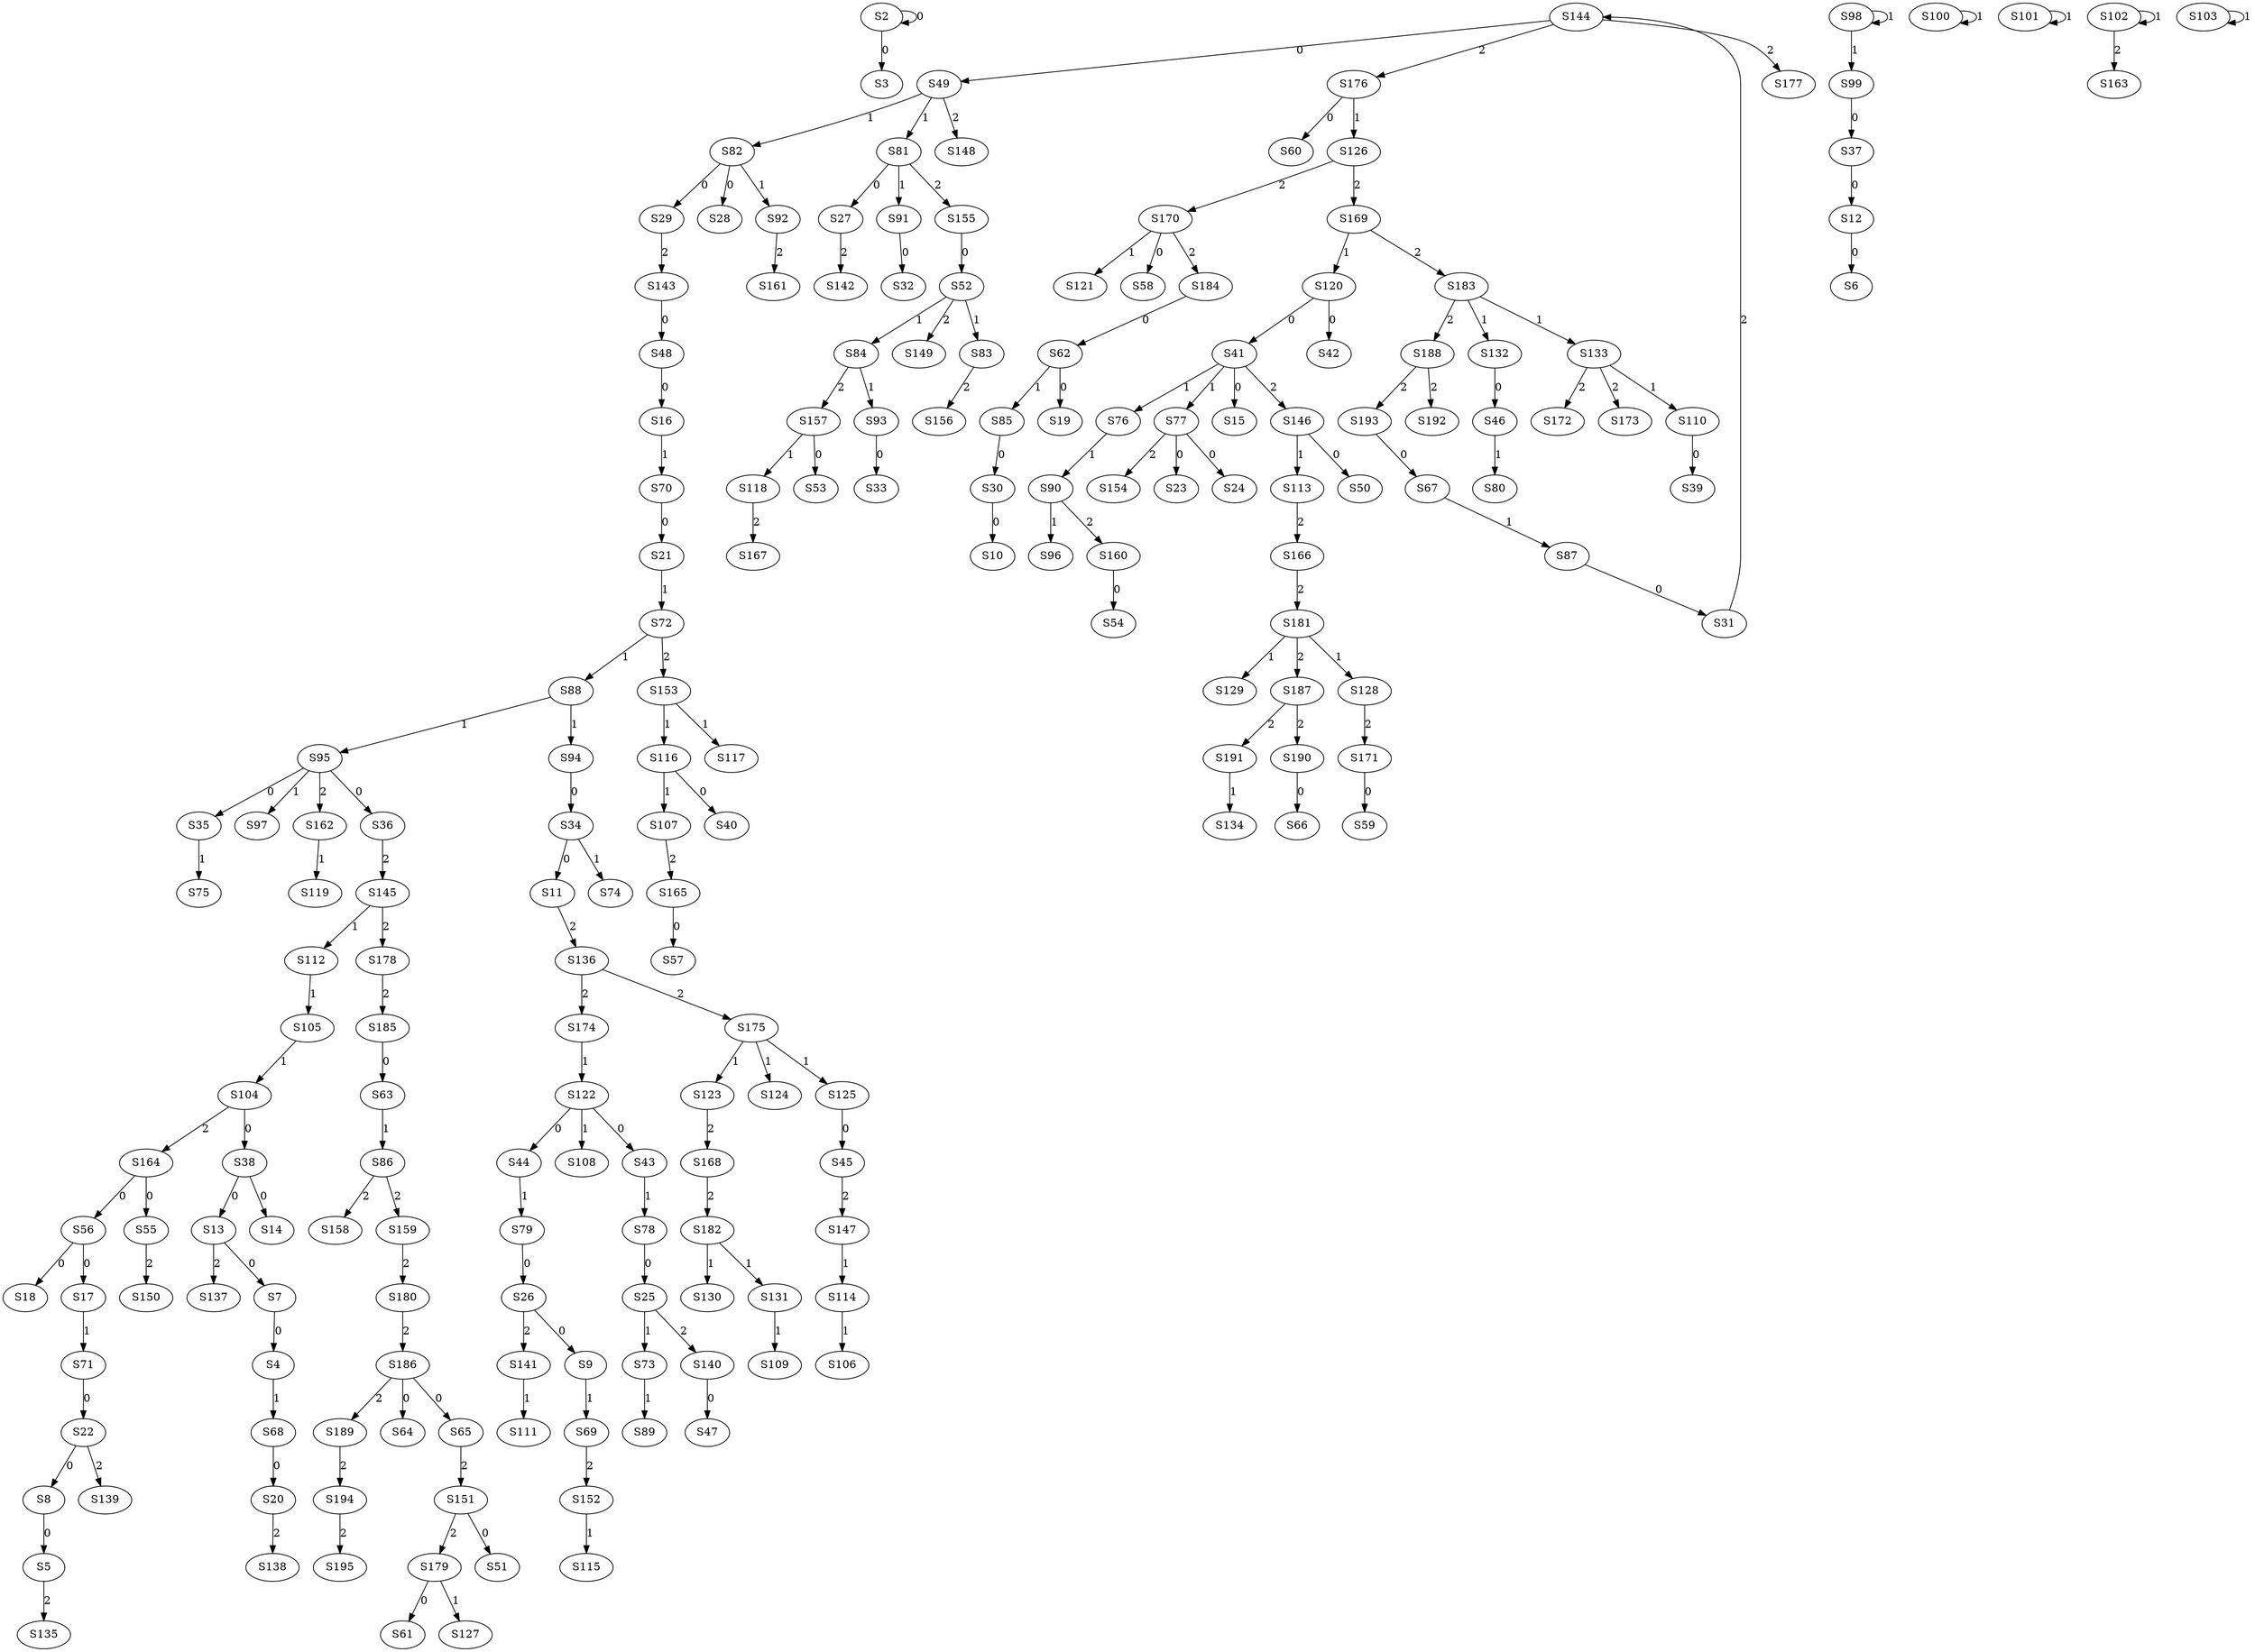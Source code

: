 strict digraph {
	S2 -> S2 [ label = 0 ];
	S2 -> S3 [ label = 0 ];
	S7 -> S4 [ label = 0 ];
	S8 -> S5 [ label = 0 ];
	S12 -> S6 [ label = 0 ];
	S13 -> S7 [ label = 0 ];
	S22 -> S8 [ label = 0 ];
	S26 -> S9 [ label = 0 ];
	S30 -> S10 [ label = 0 ];
	S34 -> S11 [ label = 0 ];
	S37 -> S12 [ label = 0 ];
	S38 -> S13 [ label = 0 ];
	S38 -> S14 [ label = 0 ];
	S41 -> S15 [ label = 0 ];
	S48 -> S16 [ label = 0 ];
	S56 -> S17 [ label = 0 ];
	S56 -> S18 [ label = 0 ];
	S62 -> S19 [ label = 0 ];
	S68 -> S20 [ label = 0 ];
	S70 -> S21 [ label = 0 ];
	S71 -> S22 [ label = 0 ];
	S77 -> S23 [ label = 0 ];
	S77 -> S24 [ label = 0 ];
	S78 -> S25 [ label = 0 ];
	S79 -> S26 [ label = 0 ];
	S81 -> S27 [ label = 0 ];
	S82 -> S28 [ label = 0 ];
	S82 -> S29 [ label = 0 ];
	S85 -> S30 [ label = 0 ];
	S87 -> S31 [ label = 0 ];
	S91 -> S32 [ label = 0 ];
	S93 -> S33 [ label = 0 ];
	S94 -> S34 [ label = 0 ];
	S95 -> S35 [ label = 0 ];
	S95 -> S36 [ label = 0 ];
	S99 -> S37 [ label = 0 ];
	S104 -> S38 [ label = 0 ];
	S110 -> S39 [ label = 0 ];
	S116 -> S40 [ label = 0 ];
	S120 -> S41 [ label = 0 ];
	S120 -> S42 [ label = 0 ];
	S122 -> S43 [ label = 0 ];
	S122 -> S44 [ label = 0 ];
	S125 -> S45 [ label = 0 ];
	S132 -> S46 [ label = 0 ];
	S140 -> S47 [ label = 0 ];
	S143 -> S48 [ label = 0 ];
	S144 -> S49 [ label = 0 ];
	S146 -> S50 [ label = 0 ];
	S151 -> S51 [ label = 0 ];
	S155 -> S52 [ label = 0 ];
	S157 -> S53 [ label = 0 ];
	S160 -> S54 [ label = 0 ];
	S164 -> S55 [ label = 0 ];
	S164 -> S56 [ label = 0 ];
	S165 -> S57 [ label = 0 ];
	S170 -> S58 [ label = 0 ];
	S171 -> S59 [ label = 0 ];
	S176 -> S60 [ label = 0 ];
	S179 -> S61 [ label = 0 ];
	S184 -> S62 [ label = 0 ];
	S185 -> S63 [ label = 0 ];
	S186 -> S64 [ label = 0 ];
	S186 -> S65 [ label = 0 ];
	S190 -> S66 [ label = 0 ];
	S193 -> S67 [ label = 0 ];
	S4 -> S68 [ label = 1 ];
	S9 -> S69 [ label = 1 ];
	S16 -> S70 [ label = 1 ];
	S17 -> S71 [ label = 1 ];
	S21 -> S72 [ label = 1 ];
	S25 -> S73 [ label = 1 ];
	S34 -> S74 [ label = 1 ];
	S35 -> S75 [ label = 1 ];
	S41 -> S76 [ label = 1 ];
	S41 -> S77 [ label = 1 ];
	S43 -> S78 [ label = 1 ];
	S44 -> S79 [ label = 1 ];
	S46 -> S80 [ label = 1 ];
	S49 -> S81 [ label = 1 ];
	S49 -> S82 [ label = 1 ];
	S52 -> S83 [ label = 1 ];
	S52 -> S84 [ label = 1 ];
	S62 -> S85 [ label = 1 ];
	S63 -> S86 [ label = 1 ];
	S67 -> S87 [ label = 1 ];
	S72 -> S88 [ label = 1 ];
	S73 -> S89 [ label = 1 ];
	S76 -> S90 [ label = 1 ];
	S81 -> S91 [ label = 1 ];
	S82 -> S92 [ label = 1 ];
	S84 -> S93 [ label = 1 ];
	S88 -> S94 [ label = 1 ];
	S88 -> S95 [ label = 1 ];
	S90 -> S96 [ label = 1 ];
	S95 -> S97 [ label = 1 ];
	S98 -> S98 [ label = 1 ];
	S98 -> S99 [ label = 1 ];
	S100 -> S100 [ label = 1 ];
	S101 -> S101 [ label = 1 ];
	S102 -> S102 [ label = 1 ];
	S103 -> S103 [ label = 1 ];
	S105 -> S104 [ label = 1 ];
	S112 -> S105 [ label = 1 ];
	S114 -> S106 [ label = 1 ];
	S116 -> S107 [ label = 1 ];
	S122 -> S108 [ label = 1 ];
	S131 -> S109 [ label = 1 ];
	S133 -> S110 [ label = 1 ];
	S141 -> S111 [ label = 1 ];
	S145 -> S112 [ label = 1 ];
	S146 -> S113 [ label = 1 ];
	S147 -> S114 [ label = 1 ];
	S152 -> S115 [ label = 1 ];
	S153 -> S116 [ label = 1 ];
	S153 -> S117 [ label = 1 ];
	S157 -> S118 [ label = 1 ];
	S162 -> S119 [ label = 1 ];
	S169 -> S120 [ label = 1 ];
	S170 -> S121 [ label = 1 ];
	S174 -> S122 [ label = 1 ];
	S175 -> S123 [ label = 1 ];
	S175 -> S124 [ label = 1 ];
	S175 -> S125 [ label = 1 ];
	S176 -> S126 [ label = 1 ];
	S179 -> S127 [ label = 1 ];
	S181 -> S128 [ label = 1 ];
	S181 -> S129 [ label = 1 ];
	S182 -> S130 [ label = 1 ];
	S182 -> S131 [ label = 1 ];
	S183 -> S132 [ label = 1 ];
	S183 -> S133 [ label = 1 ];
	S191 -> S134 [ label = 1 ];
	S5 -> S135 [ label = 2 ];
	S11 -> S136 [ label = 2 ];
	S13 -> S137 [ label = 2 ];
	S20 -> S138 [ label = 2 ];
	S22 -> S139 [ label = 2 ];
	S25 -> S140 [ label = 2 ];
	S26 -> S141 [ label = 2 ];
	S27 -> S142 [ label = 2 ];
	S29 -> S143 [ label = 2 ];
	S31 -> S144 [ label = 2 ];
	S36 -> S145 [ label = 2 ];
	S41 -> S146 [ label = 2 ];
	S45 -> S147 [ label = 2 ];
	S49 -> S148 [ label = 2 ];
	S52 -> S149 [ label = 2 ];
	S55 -> S150 [ label = 2 ];
	S65 -> S151 [ label = 2 ];
	S69 -> S152 [ label = 2 ];
	S72 -> S153 [ label = 2 ];
	S77 -> S154 [ label = 2 ];
	S81 -> S155 [ label = 2 ];
	S83 -> S156 [ label = 2 ];
	S84 -> S157 [ label = 2 ];
	S86 -> S158 [ label = 2 ];
	S86 -> S159 [ label = 2 ];
	S90 -> S160 [ label = 2 ];
	S92 -> S161 [ label = 2 ];
	S95 -> S162 [ label = 2 ];
	S102 -> S163 [ label = 2 ];
	S104 -> S164 [ label = 2 ];
	S107 -> S165 [ label = 2 ];
	S113 -> S166 [ label = 2 ];
	S118 -> S167 [ label = 2 ];
	S123 -> S168 [ label = 2 ];
	S126 -> S169 [ label = 2 ];
	S126 -> S170 [ label = 2 ];
	S128 -> S171 [ label = 2 ];
	S133 -> S172 [ label = 2 ];
	S133 -> S173 [ label = 2 ];
	S136 -> S174 [ label = 2 ];
	S136 -> S175 [ label = 2 ];
	S144 -> S176 [ label = 2 ];
	S144 -> S177 [ label = 2 ];
	S145 -> S178 [ label = 2 ];
	S151 -> S179 [ label = 2 ];
	S159 -> S180 [ label = 2 ];
	S166 -> S181 [ label = 2 ];
	S168 -> S182 [ label = 2 ];
	S169 -> S183 [ label = 2 ];
	S170 -> S184 [ label = 2 ];
	S178 -> S185 [ label = 2 ];
	S180 -> S186 [ label = 2 ];
	S181 -> S187 [ label = 2 ];
	S183 -> S188 [ label = 2 ];
	S186 -> S189 [ label = 2 ];
	S187 -> S190 [ label = 2 ];
	S187 -> S191 [ label = 2 ];
	S188 -> S192 [ label = 2 ];
	S188 -> S193 [ label = 2 ];
	S189 -> S194 [ label = 2 ];
	S194 -> S195 [ label = 2 ];
}